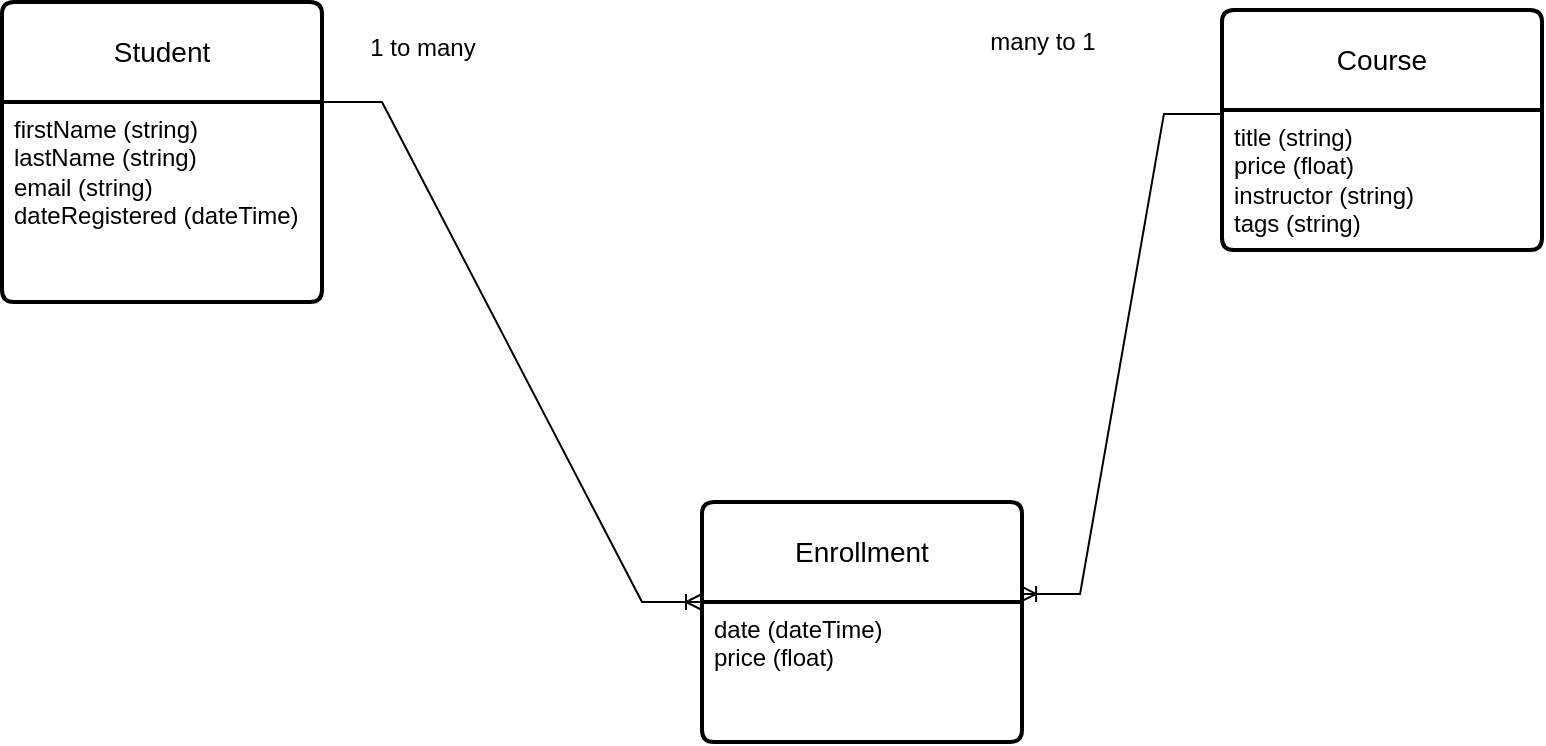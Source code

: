 <mxfile version="22.1.5" type="github">
  <diagram name="Page-1" id="jSAtBwfTj6bwIICP6kDo">
    <mxGraphModel dx="1434" dy="795" grid="1" gridSize="10" guides="1" tooltips="1" connect="1" arrows="1" fold="1" page="1" pageScale="1" pageWidth="827" pageHeight="1169" math="0" shadow="0">
      <root>
        <mxCell id="0" />
        <mxCell id="1" parent="0" />
        <mxCell id="TjEKkkAD85zMLCdMafLD-82" value="Enrollment" style="swimlane;childLayout=stackLayout;horizontal=1;startSize=50;horizontalStack=0;rounded=1;fontSize=14;fontStyle=0;strokeWidth=2;resizeParent=0;resizeLast=1;shadow=0;dashed=0;align=center;arcSize=4;whiteSpace=wrap;html=1;" vertex="1" parent="1">
          <mxGeometry x="380" y="290" width="160" height="120" as="geometry" />
        </mxCell>
        <mxCell id="TjEKkkAD85zMLCdMafLD-83" value="date (dateTime)&lt;br&gt;price (float)" style="align=left;strokeColor=none;fillColor=none;spacingLeft=4;fontSize=12;verticalAlign=top;resizable=0;rotatable=0;part=1;html=1;" vertex="1" parent="TjEKkkAD85zMLCdMafLD-82">
          <mxGeometry y="50" width="160" height="70" as="geometry" />
        </mxCell>
        <mxCell id="TjEKkkAD85zMLCdMafLD-70" value="Student" style="swimlane;childLayout=stackLayout;horizontal=1;startSize=50;horizontalStack=0;rounded=1;fontSize=14;fontStyle=0;strokeWidth=2;resizeParent=0;resizeLast=1;shadow=0;dashed=0;align=center;arcSize=4;whiteSpace=wrap;html=1;" vertex="1" parent="1">
          <mxGeometry x="30" y="40" width="160" height="150" as="geometry" />
        </mxCell>
        <mxCell id="TjEKkkAD85zMLCdMafLD-71" value="firstName (string)&lt;br&gt;lastName (string)&lt;br&gt;email (string)&lt;br&gt;dateRegistered (dateTime)" style="align=left;strokeColor=none;fillColor=none;spacingLeft=4;fontSize=12;verticalAlign=top;resizable=0;rotatable=0;part=1;html=1;" vertex="1" parent="TjEKkkAD85zMLCdMafLD-70">
          <mxGeometry y="50" width="160" height="100" as="geometry" />
        </mxCell>
        <mxCell id="TjEKkkAD85zMLCdMafLD-72" value="Course" style="swimlane;childLayout=stackLayout;horizontal=1;startSize=50;horizontalStack=0;rounded=1;fontSize=14;fontStyle=0;strokeWidth=2;resizeParent=0;resizeLast=1;shadow=0;dashed=0;align=center;arcSize=4;whiteSpace=wrap;html=1;" vertex="1" parent="1">
          <mxGeometry x="640" y="44" width="160" height="120" as="geometry" />
        </mxCell>
        <mxCell id="TjEKkkAD85zMLCdMafLD-73" value="title (string)&lt;br&gt;price (float)&lt;br&gt;instructor (string)&lt;br&gt;tags (string)" style="align=left;strokeColor=none;fillColor=none;spacingLeft=4;fontSize=12;verticalAlign=top;resizable=0;rotatable=0;part=1;html=1;" vertex="1" parent="TjEKkkAD85zMLCdMafLD-72">
          <mxGeometry y="50" width="160" height="70" as="geometry" />
        </mxCell>
        <mxCell id="TjEKkkAD85zMLCdMafLD-85" value="" style="edgeStyle=entityRelationEdgeStyle;fontSize=12;html=1;endArrow=ERoneToMany;rounded=0;exitX=1;exitY=0;exitDx=0;exitDy=0;entryX=0;entryY=0;entryDx=0;entryDy=0;" edge="1" parent="1" source="TjEKkkAD85zMLCdMafLD-71" target="TjEKkkAD85zMLCdMafLD-83">
          <mxGeometry width="100" height="100" relative="1" as="geometry">
            <mxPoint x="254" y="195" as="sourcePoint" />
            <mxPoint x="354" y="95" as="targetPoint" />
          </mxGeometry>
        </mxCell>
        <mxCell id="TjEKkkAD85zMLCdMafLD-86" value="" style="edgeStyle=entityRelationEdgeStyle;fontSize=12;html=1;endArrow=ERoneToMany;rounded=0;exitX=0.006;exitY=0.433;exitDx=0;exitDy=0;exitPerimeter=0;entryX=0.994;entryY=0.383;entryDx=0;entryDy=0;entryPerimeter=0;" edge="1" parent="1" source="TjEKkkAD85zMLCdMafLD-72" target="TjEKkkAD85zMLCdMafLD-82">
          <mxGeometry width="100" height="100" relative="1" as="geometry">
            <mxPoint x="284" y="170" as="sourcePoint" />
            <mxPoint x="384" y="70" as="targetPoint" />
          </mxGeometry>
        </mxCell>
        <mxCell id="TjEKkkAD85zMLCdMafLD-88" value="1 to many" style="text;html=1;align=center;verticalAlign=middle;resizable=0;points=[];autosize=1;strokeColor=none;fillColor=none;" vertex="1" parent="1">
          <mxGeometry x="200" y="48" width="80" height="30" as="geometry" />
        </mxCell>
        <mxCell id="TjEKkkAD85zMLCdMafLD-89" value="many to 1" style="text;html=1;align=center;verticalAlign=middle;resizable=0;points=[];autosize=1;strokeColor=none;fillColor=none;" vertex="1" parent="1">
          <mxGeometry x="510" y="45" width="80" height="30" as="geometry" />
        </mxCell>
      </root>
    </mxGraphModel>
  </diagram>
</mxfile>
